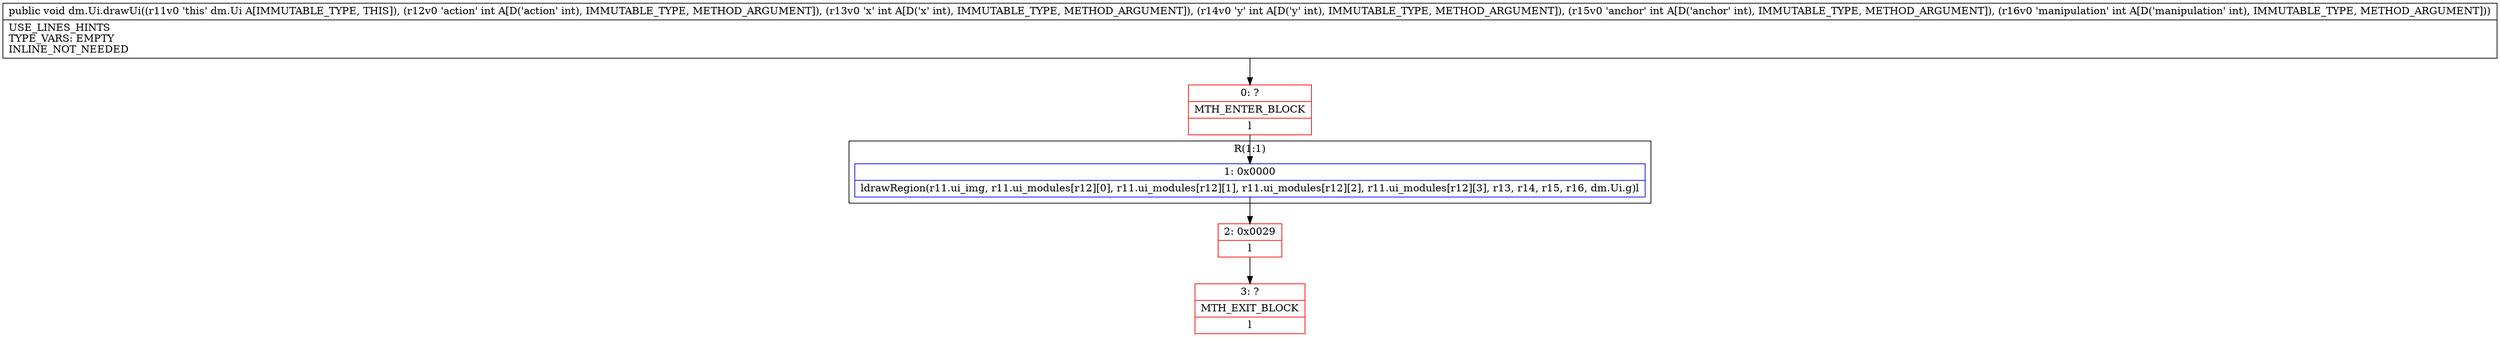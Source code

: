 digraph "CFG fordm.Ui.drawUi(IIIII)V" {
subgraph cluster_Region_1400063162 {
label = "R(1:1)";
node [shape=record,color=blue];
Node_1 [shape=record,label="{1\:\ 0x0000|ldrawRegion(r11.ui_img, r11.ui_modules[r12][0], r11.ui_modules[r12][1], r11.ui_modules[r12][2], r11.ui_modules[r12][3], r13, r14, r15, r16, dm.Ui.g)l}"];
}
Node_0 [shape=record,color=red,label="{0\:\ ?|MTH_ENTER_BLOCK\l|l}"];
Node_2 [shape=record,color=red,label="{2\:\ 0x0029|l}"];
Node_3 [shape=record,color=red,label="{3\:\ ?|MTH_EXIT_BLOCK\l|l}"];
MethodNode[shape=record,label="{public void dm.Ui.drawUi((r11v0 'this' dm.Ui A[IMMUTABLE_TYPE, THIS]), (r12v0 'action' int A[D('action' int), IMMUTABLE_TYPE, METHOD_ARGUMENT]), (r13v0 'x' int A[D('x' int), IMMUTABLE_TYPE, METHOD_ARGUMENT]), (r14v0 'y' int A[D('y' int), IMMUTABLE_TYPE, METHOD_ARGUMENT]), (r15v0 'anchor' int A[D('anchor' int), IMMUTABLE_TYPE, METHOD_ARGUMENT]), (r16v0 'manipulation' int A[D('manipulation' int), IMMUTABLE_TYPE, METHOD_ARGUMENT]))  | USE_LINES_HINTS\lTYPE_VARS: EMPTY\lINLINE_NOT_NEEDED\l}"];
MethodNode -> Node_0;
Node_1 -> Node_2;
Node_0 -> Node_1;
Node_2 -> Node_3;
}

